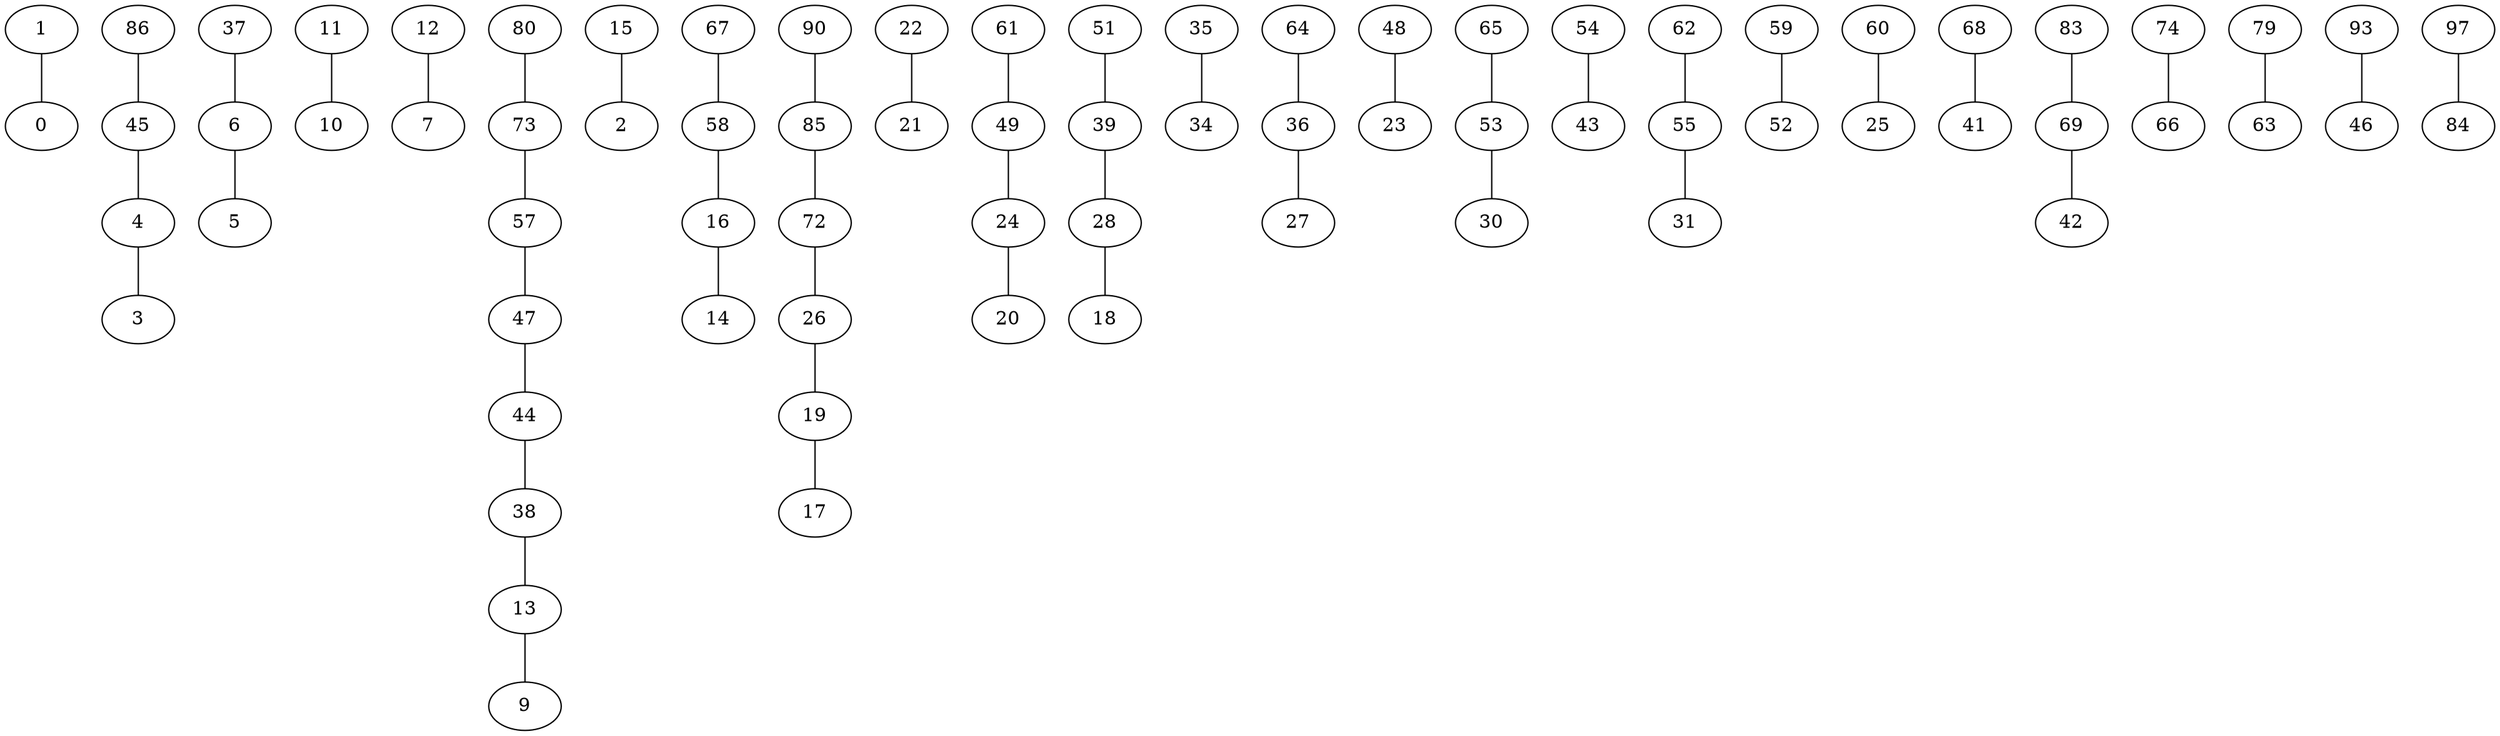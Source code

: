 graph G {
  1 -- 0;
  4 -- 3;
  6 -- 5;
  11 -- 10;
  12 -- 7;
  13 -- 9;
  15 -- 2;
  16 -- 14;
  19 -- 17;
  22 -- 21;
  24 -- 20;
  26 -- 19;
  28 -- 18;
  35 -- 34;
  36 -- 27;
  37 -- 6;
  38 -- 13;
  39 -- 28;
  44 -- 38;
  45 -- 4;
  47 -- 44;
  48 -- 23;
  49 -- 24;
  51 -- 39;
  53 -- 30;
  54 -- 43;
  55 -- 31;
  57 -- 47;
  58 -- 16;
  59 -- 52;
  60 -- 25;
  61 -- 49;
  62 -- 55;
  64 -- 36;
  65 -- 53;
  67 -- 58;
  68 -- 41;
  69 -- 42;
  72 -- 26;
  73 -- 57;
  74 -- 66;
  79 -- 63;
  80 -- 73;
  83 -- 69;
  85 -- 72;
  86 -- 45;
  90 -- 85;
  93 -- 46;
  97 -- 84;
}